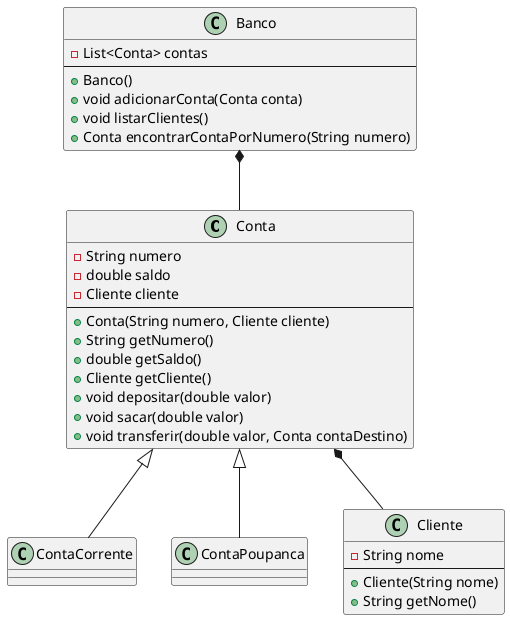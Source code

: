 @startuml Banc_Digital

class Conta {
    -String numero
    -double saldo
    -Cliente cliente
    --
    +Conta(String numero, Cliente cliente)
    +String getNumero()
    +double getSaldo()
    +Cliente getCliente()
    +void depositar(double valor)
    +void sacar(double valor)
    +void transferir(double valor, Conta contaDestino)
}

class ContaCorrente {
}

class ContaPoupanca {
}

class Cliente {
    -String nome
    --
    +Cliente(String nome)
    +String getNome()
}

class Banco {
    -List<Conta> contas
    --
    +Banco()
    +void adicionarConta(Conta conta)
    +void listarClientes()
    +Conta encontrarContaPorNumero(String numero)
}

Conta <|-- ContaCorrente
Conta <|-- ContaPoupanca
Conta *-- Cliente
Banco *-- Conta

@enduml
